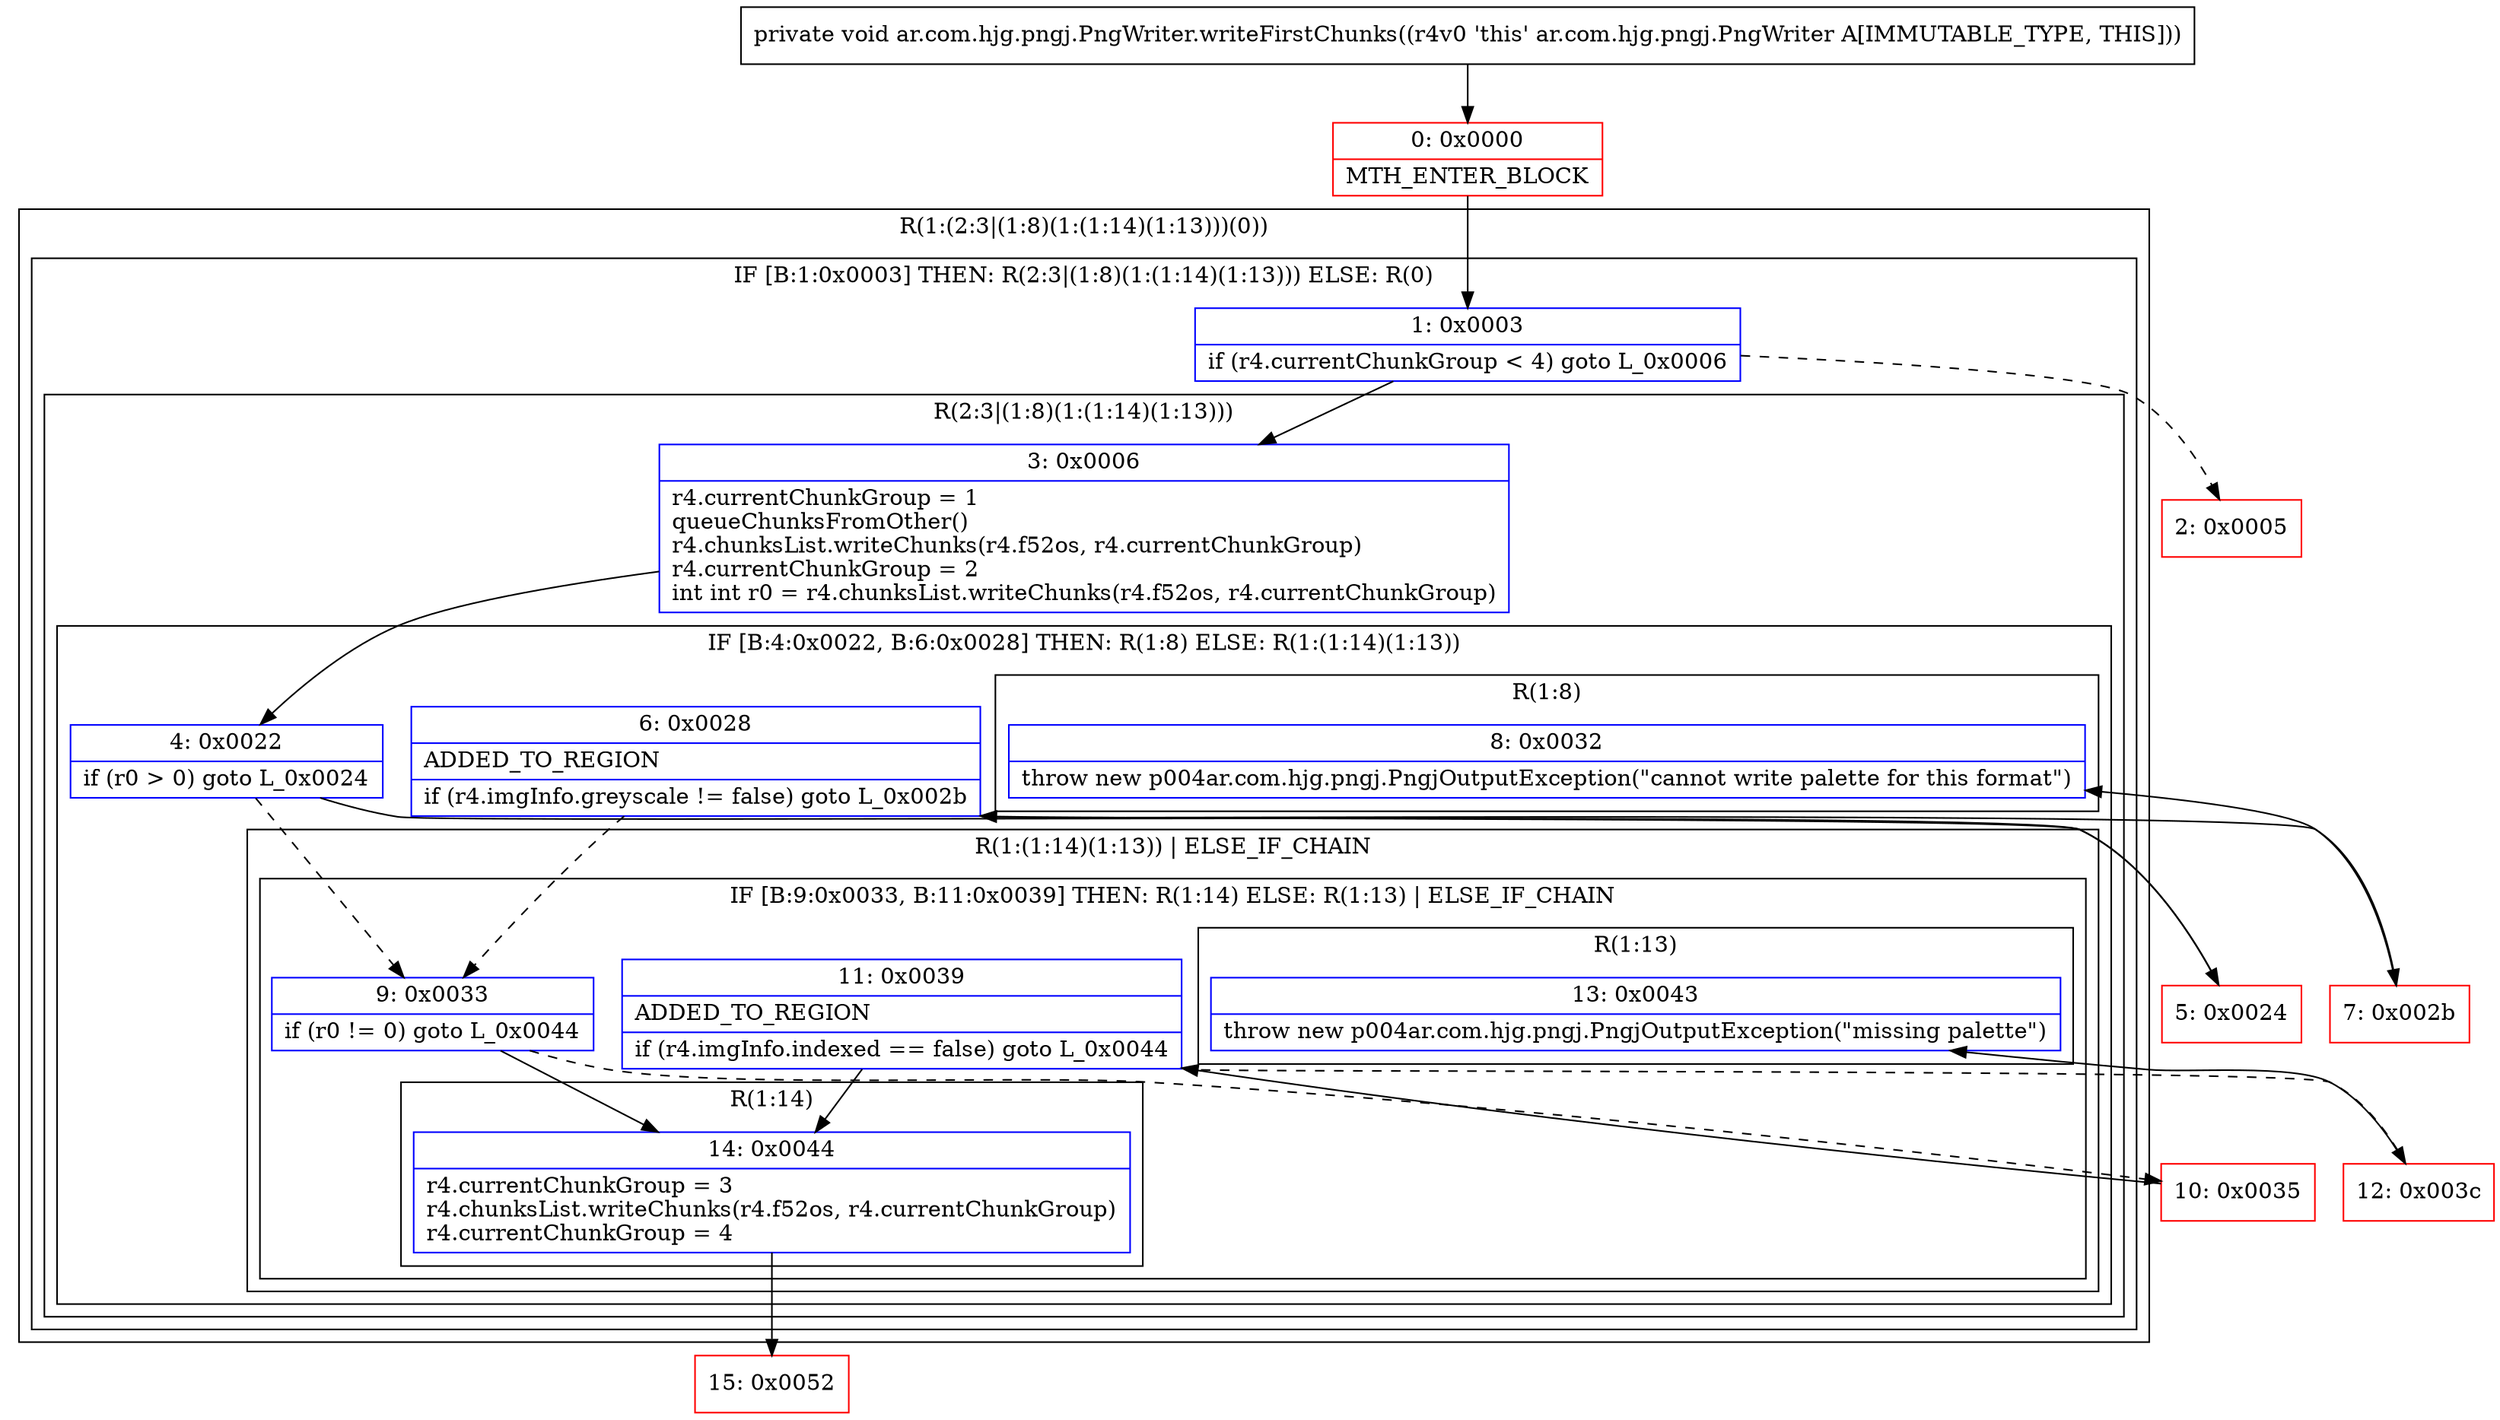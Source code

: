digraph "CFG forar.com.hjg.pngj.PngWriter.writeFirstChunks()V" {
subgraph cluster_Region_1881800967 {
label = "R(1:(2:3|(1:8)(1:(1:14)(1:13)))(0))";
node [shape=record,color=blue];
subgraph cluster_IfRegion_542127358 {
label = "IF [B:1:0x0003] THEN: R(2:3|(1:8)(1:(1:14)(1:13))) ELSE: R(0)";
node [shape=record,color=blue];
Node_1 [shape=record,label="{1\:\ 0x0003|if (r4.currentChunkGroup \< 4) goto L_0x0006\l}"];
subgraph cluster_Region_669808647 {
label = "R(2:3|(1:8)(1:(1:14)(1:13)))";
node [shape=record,color=blue];
Node_3 [shape=record,label="{3\:\ 0x0006|r4.currentChunkGroup = 1\lqueueChunksFromOther()\lr4.chunksList.writeChunks(r4.f52os, r4.currentChunkGroup)\lr4.currentChunkGroup = 2\lint int r0 = r4.chunksList.writeChunks(r4.f52os, r4.currentChunkGroup)\l}"];
subgraph cluster_IfRegion_1914735907 {
label = "IF [B:4:0x0022, B:6:0x0028] THEN: R(1:8) ELSE: R(1:(1:14)(1:13))";
node [shape=record,color=blue];
Node_4 [shape=record,label="{4\:\ 0x0022|if (r0 \> 0) goto L_0x0024\l}"];
Node_6 [shape=record,label="{6\:\ 0x0028|ADDED_TO_REGION\l|if (r4.imgInfo.greyscale != false) goto L_0x002b\l}"];
subgraph cluster_Region_142174142 {
label = "R(1:8)";
node [shape=record,color=blue];
Node_8 [shape=record,label="{8\:\ 0x0032|throw new p004ar.com.hjg.pngj.PngjOutputException(\"cannot write palette for this format\")\l}"];
}
subgraph cluster_Region_2114595915 {
label = "R(1:(1:14)(1:13)) | ELSE_IF_CHAIN\l";
node [shape=record,color=blue];
subgraph cluster_IfRegion_457749600 {
label = "IF [B:9:0x0033, B:11:0x0039] THEN: R(1:14) ELSE: R(1:13) | ELSE_IF_CHAIN\l";
node [shape=record,color=blue];
Node_9 [shape=record,label="{9\:\ 0x0033|if (r0 != 0) goto L_0x0044\l}"];
Node_11 [shape=record,label="{11\:\ 0x0039|ADDED_TO_REGION\l|if (r4.imgInfo.indexed == false) goto L_0x0044\l}"];
subgraph cluster_Region_1585985716 {
label = "R(1:14)";
node [shape=record,color=blue];
Node_14 [shape=record,label="{14\:\ 0x0044|r4.currentChunkGroup = 3\lr4.chunksList.writeChunks(r4.f52os, r4.currentChunkGroup)\lr4.currentChunkGroup = 4\l}"];
}
subgraph cluster_Region_2145259615 {
label = "R(1:13)";
node [shape=record,color=blue];
Node_13 [shape=record,label="{13\:\ 0x0043|throw new p004ar.com.hjg.pngj.PngjOutputException(\"missing palette\")\l}"];
}
}
}
}
}
subgraph cluster_Region_1012518029 {
label = "R(0)";
node [shape=record,color=blue];
}
}
}
Node_0 [shape=record,color=red,label="{0\:\ 0x0000|MTH_ENTER_BLOCK\l}"];
Node_2 [shape=record,color=red,label="{2\:\ 0x0005}"];
Node_5 [shape=record,color=red,label="{5\:\ 0x0024}"];
Node_7 [shape=record,color=red,label="{7\:\ 0x002b}"];
Node_10 [shape=record,color=red,label="{10\:\ 0x0035}"];
Node_12 [shape=record,color=red,label="{12\:\ 0x003c}"];
Node_15 [shape=record,color=red,label="{15\:\ 0x0052}"];
MethodNode[shape=record,label="{private void ar.com.hjg.pngj.PngWriter.writeFirstChunks((r4v0 'this' ar.com.hjg.pngj.PngWriter A[IMMUTABLE_TYPE, THIS])) }"];
MethodNode -> Node_0;
Node_1 -> Node_2[style=dashed];
Node_1 -> Node_3;
Node_3 -> Node_4;
Node_4 -> Node_5;
Node_4 -> Node_9[style=dashed];
Node_6 -> Node_7;
Node_6 -> Node_9[style=dashed];
Node_9 -> Node_10[style=dashed];
Node_9 -> Node_14;
Node_11 -> Node_12[style=dashed];
Node_11 -> Node_14;
Node_14 -> Node_15;
Node_0 -> Node_1;
Node_5 -> Node_6;
Node_7 -> Node_8;
Node_10 -> Node_11;
Node_12 -> Node_13;
}

